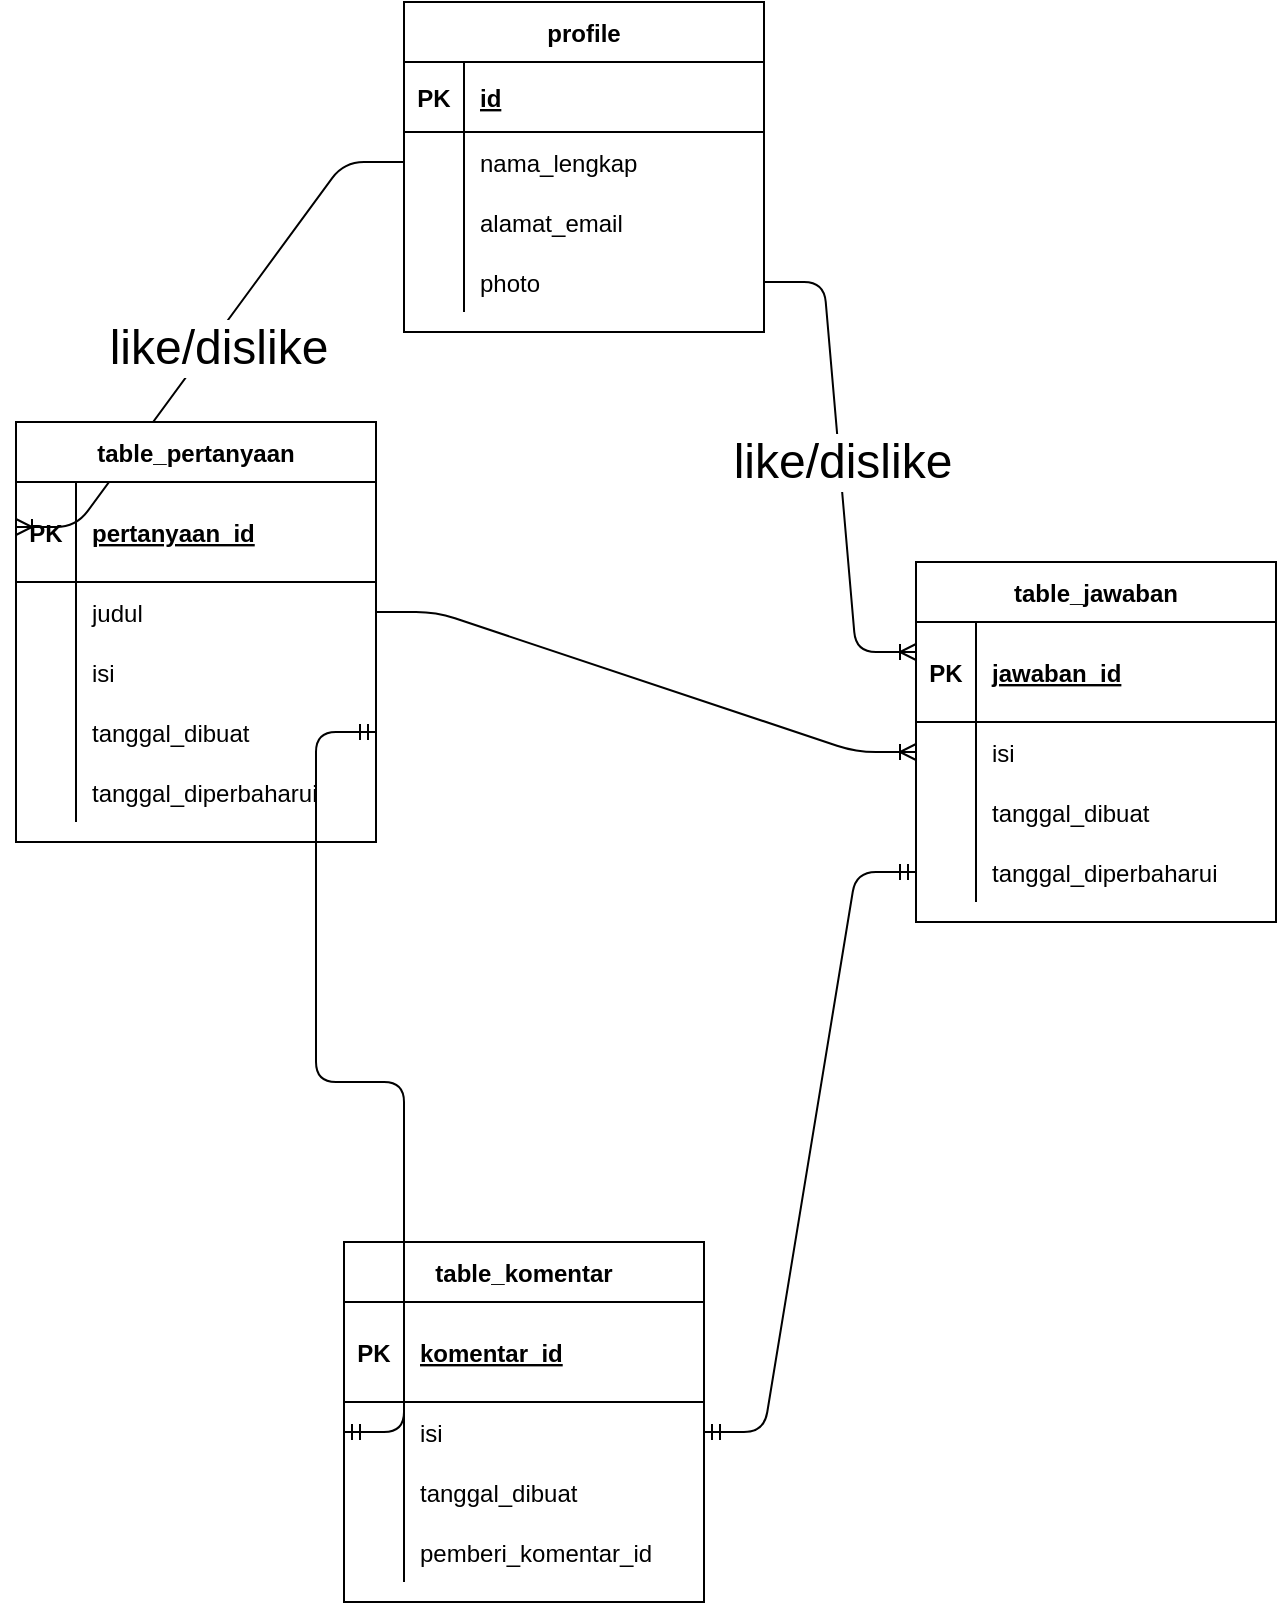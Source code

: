 <mxfile version="13.5.9" type="github">
  <diagram id="feGqwJlz58I1b_uyRda3" name="Page-1">
    <mxGraphModel dx="1291" dy="643" grid="1" gridSize="10" guides="1" tooltips="1" connect="1" arrows="1" fold="1" page="1" pageScale="1" pageWidth="1169" pageHeight="1654" math="0" shadow="0">
      <root>
        <mxCell id="0" />
        <mxCell id="1" parent="0" />
        <mxCell id="ccqW8sLZz8sWvczQwnKs-1" value="" style="edgeStyle=entityRelationEdgeStyle;fontSize=12;html=1;endArrow=ERoneToMany;entryX=0;entryY=0.5;entryDx=0;entryDy=0;exitX=1;exitY=0.5;exitDx=0;exitDy=0;" edge="1" parent="1" source="e8tBY_SiVbahdUhermiw-18" target="e8tBY_SiVbahdUhermiw-5">
          <mxGeometry width="100" height="100" relative="1" as="geometry">
            <mxPoint x="514" y="885" as="sourcePoint" />
            <mxPoint x="614" y="785" as="targetPoint" />
          </mxGeometry>
        </mxCell>
        <mxCell id="e8tBY_SiVbahdUhermiw-465" value="table_komentar" style="shape=table;startSize=30;container=1;collapsible=1;childLayout=tableLayout;fixedRows=1;rowLines=0;fontStyle=1;align=center;resizeLast=1;" parent="1" vertex="1">
          <mxGeometry x="464" y="1000" width="180" height="180" as="geometry" />
        </mxCell>
        <mxCell id="e8tBY_SiVbahdUhermiw-466" value="" style="shape=partialRectangle;collapsible=0;dropTarget=0;pointerEvents=0;fillColor=none;top=0;left=0;bottom=1;right=0;points=[[0,0.5],[1,0.5]];portConstraint=eastwest;" parent="e8tBY_SiVbahdUhermiw-465" vertex="1">
          <mxGeometry y="30" width="180" height="50" as="geometry" />
        </mxCell>
        <mxCell id="e8tBY_SiVbahdUhermiw-467" value="PK" style="shape=partialRectangle;connectable=0;fillColor=none;top=0;left=0;bottom=0;right=0;fontStyle=1;overflow=hidden;" parent="e8tBY_SiVbahdUhermiw-466" vertex="1">
          <mxGeometry width="30" height="50" as="geometry" />
        </mxCell>
        <mxCell id="e8tBY_SiVbahdUhermiw-468" value="komentar_id" style="shape=partialRectangle;connectable=0;fillColor=none;top=0;left=0;bottom=0;right=0;align=left;spacingLeft=6;fontStyle=5;overflow=hidden;" parent="e8tBY_SiVbahdUhermiw-466" vertex="1">
          <mxGeometry x="30" width="150" height="50" as="geometry" />
        </mxCell>
        <mxCell id="e8tBY_SiVbahdUhermiw-469" value="" style="shape=partialRectangle;collapsible=0;dropTarget=0;pointerEvents=0;fillColor=none;top=0;left=0;bottom=0;right=0;points=[[0,0.5],[1,0.5]];portConstraint=eastwest;" parent="e8tBY_SiVbahdUhermiw-465" vertex="1">
          <mxGeometry y="80" width="180" height="30" as="geometry" />
        </mxCell>
        <mxCell id="e8tBY_SiVbahdUhermiw-470" value="" style="shape=partialRectangle;connectable=0;fillColor=none;top=0;left=0;bottom=0;right=0;editable=1;overflow=hidden;" parent="e8tBY_SiVbahdUhermiw-469" vertex="1">
          <mxGeometry width="30" height="30" as="geometry" />
        </mxCell>
        <mxCell id="e8tBY_SiVbahdUhermiw-471" value="isi" style="shape=partialRectangle;connectable=0;fillColor=none;top=0;left=0;bottom=0;right=0;align=left;spacingLeft=6;overflow=hidden;" parent="e8tBY_SiVbahdUhermiw-469" vertex="1">
          <mxGeometry x="30" width="150" height="30" as="geometry" />
        </mxCell>
        <mxCell id="e8tBY_SiVbahdUhermiw-472" value="" style="shape=partialRectangle;collapsible=0;dropTarget=0;pointerEvents=0;fillColor=none;top=0;left=0;bottom=0;right=0;points=[[0,0.5],[1,0.5]];portConstraint=eastwest;" parent="e8tBY_SiVbahdUhermiw-465" vertex="1">
          <mxGeometry y="110" width="180" height="30" as="geometry" />
        </mxCell>
        <mxCell id="e8tBY_SiVbahdUhermiw-473" value="" style="shape=partialRectangle;connectable=0;fillColor=none;top=0;left=0;bottom=0;right=0;editable=1;overflow=hidden;" parent="e8tBY_SiVbahdUhermiw-472" vertex="1">
          <mxGeometry width="30" height="30" as="geometry" />
        </mxCell>
        <mxCell id="e8tBY_SiVbahdUhermiw-474" value="tanggal_dibuat" style="shape=partialRectangle;connectable=0;fillColor=none;top=0;left=0;bottom=0;right=0;align=left;spacingLeft=6;overflow=hidden;" parent="e8tBY_SiVbahdUhermiw-472" vertex="1">
          <mxGeometry x="30" width="150" height="30" as="geometry" />
        </mxCell>
        <mxCell id="e8tBY_SiVbahdUhermiw-475" value="" style="shape=partialRectangle;collapsible=0;dropTarget=0;pointerEvents=0;fillColor=none;top=0;left=0;bottom=0;right=0;points=[[0,0.5],[1,0.5]];portConstraint=eastwest;" parent="e8tBY_SiVbahdUhermiw-465" vertex="1">
          <mxGeometry y="140" width="180" height="30" as="geometry" />
        </mxCell>
        <mxCell id="e8tBY_SiVbahdUhermiw-476" value="" style="shape=partialRectangle;connectable=0;fillColor=none;top=0;left=0;bottom=0;right=0;editable=1;overflow=hidden;" parent="e8tBY_SiVbahdUhermiw-475" vertex="1">
          <mxGeometry width="30" height="30" as="geometry" />
        </mxCell>
        <mxCell id="e8tBY_SiVbahdUhermiw-477" value="pemberi_komentar_id" style="shape=partialRectangle;connectable=0;fillColor=none;top=0;left=0;bottom=0;right=0;align=left;spacingLeft=6;overflow=hidden;" parent="e8tBY_SiVbahdUhermiw-475" vertex="1">
          <mxGeometry x="30" width="150" height="30" as="geometry" />
        </mxCell>
        <mxCell id="ccqW8sLZz8sWvczQwnKs-5" value="" style="edgeStyle=entityRelationEdgeStyle;fontSize=12;html=1;endArrow=ERmandOne;startArrow=ERmandOne;exitX=1;exitY=0.5;exitDx=0;exitDy=0;entryX=0;entryY=0.5;entryDx=0;entryDy=0;" edge="1" parent="1" source="e8tBY_SiVbahdUhermiw-469" target="e8tBY_SiVbahdUhermiw-11">
          <mxGeometry width="100" height="100" relative="1" as="geometry">
            <mxPoint x="680" y="1090" as="sourcePoint" />
            <mxPoint x="780" y="990" as="targetPoint" />
          </mxGeometry>
        </mxCell>
        <mxCell id="ccqW8sLZz8sWvczQwnKs-6" value="" style="edgeStyle=entityRelationEdgeStyle;fontSize=12;html=1;endArrow=ERmandOne;startArrow=ERmandOne;entryX=0;entryY=0.5;entryDx=0;entryDy=0;exitX=1;exitY=0.5;exitDx=0;exitDy=0;" edge="1" parent="1" source="e8tBY_SiVbahdUhermiw-24" target="e8tBY_SiVbahdUhermiw-469">
          <mxGeometry width="100" height="100" relative="1" as="geometry">
            <mxPoint x="330" y="1020" as="sourcePoint" />
            <mxPoint x="430" y="920" as="targetPoint" />
          </mxGeometry>
        </mxCell>
        <mxCell id="ccqW8sLZz8sWvczQwnKs-7" value="" style="edgeStyle=entityRelationEdgeStyle;fontSize=12;html=1;endArrow=ERoneToMany;entryX=0;entryY=0.25;entryDx=0;entryDy=0;exitX=1;exitY=0.5;exitDx=0;exitDy=0;" edge="1" parent="1" source="e8tBY_SiVbahdUhermiw-37" target="e8tBY_SiVbahdUhermiw-1">
          <mxGeometry width="100" height="100" relative="1" as="geometry">
            <mxPoint x="670" y="632.5" as="sourcePoint" />
            <mxPoint x="770" y="532.5" as="targetPoint" />
          </mxGeometry>
        </mxCell>
        <mxCell id="ccqW8sLZz8sWvczQwnKs-8" value="&lt;font style=&quot;font-size: 24px&quot;&gt;like/dislike&lt;/font&gt;" style="edgeLabel;html=1;align=center;verticalAlign=middle;resizable=0;points=[];" vertex="1" connectable="0" parent="ccqW8sLZz8sWvczQwnKs-7">
          <mxGeometry x="-0.025" relative="1" as="geometry">
            <mxPoint x="1" as="offset" />
          </mxGeometry>
        </mxCell>
        <mxCell id="ccqW8sLZz8sWvczQwnKs-9" value="" style="edgeStyle=entityRelationEdgeStyle;fontSize=12;html=1;endArrow=ERoneToMany;entryX=0;entryY=0.25;entryDx=0;entryDy=0;" edge="1" parent="1" source="e8tBY_SiVbahdUhermiw-31" target="e8tBY_SiVbahdUhermiw-14">
          <mxGeometry width="100" height="100" relative="1" as="geometry">
            <mxPoint x="220" y="665" as="sourcePoint" />
            <mxPoint x="320" y="565" as="targetPoint" />
          </mxGeometry>
        </mxCell>
        <mxCell id="ccqW8sLZz8sWvczQwnKs-10" value="&lt;span style=&quot;font-size: 24px&quot;&gt;like/dislike&lt;/span&gt;" style="edgeLabel;html=1;align=center;verticalAlign=middle;resizable=0;points=[];" vertex="1" connectable="0" parent="ccqW8sLZz8sWvczQwnKs-9">
          <mxGeometry x="-0.006" y="4" relative="1" as="geometry">
            <mxPoint as="offset" />
          </mxGeometry>
        </mxCell>
        <mxCell id="e8tBY_SiVbahdUhermiw-27" value="profile" style="shape=table;startSize=30;container=1;collapsible=1;childLayout=tableLayout;fixedRows=1;rowLines=0;fontStyle=1;align=center;resizeLast=1;" parent="1" vertex="1">
          <mxGeometry x="494" y="380" width="180" height="165" as="geometry" />
        </mxCell>
        <mxCell id="e8tBY_SiVbahdUhermiw-28" value="" style="shape=partialRectangle;collapsible=0;dropTarget=0;pointerEvents=0;fillColor=none;top=0;left=0;bottom=1;right=0;points=[[0,0.5],[1,0.5]];portConstraint=eastwest;" parent="e8tBY_SiVbahdUhermiw-27" vertex="1">
          <mxGeometry y="30" width="180" height="35" as="geometry" />
        </mxCell>
        <mxCell id="e8tBY_SiVbahdUhermiw-29" value="PK" style="shape=partialRectangle;connectable=0;fillColor=none;top=0;left=0;bottom=0;right=0;fontStyle=1;overflow=hidden;" parent="e8tBY_SiVbahdUhermiw-28" vertex="1">
          <mxGeometry width="30" height="35" as="geometry" />
        </mxCell>
        <mxCell id="e8tBY_SiVbahdUhermiw-30" value="id" style="shape=partialRectangle;connectable=0;fillColor=none;top=0;left=0;bottom=0;right=0;align=left;spacingLeft=6;fontStyle=5;overflow=hidden;" parent="e8tBY_SiVbahdUhermiw-28" vertex="1">
          <mxGeometry x="30" width="150" height="35" as="geometry" />
        </mxCell>
        <mxCell id="e8tBY_SiVbahdUhermiw-31" value="" style="shape=partialRectangle;collapsible=0;dropTarget=0;pointerEvents=0;fillColor=none;top=0;left=0;bottom=0;right=0;points=[[0,0.5],[1,0.5]];portConstraint=eastwest;" parent="e8tBY_SiVbahdUhermiw-27" vertex="1">
          <mxGeometry y="65" width="180" height="30" as="geometry" />
        </mxCell>
        <mxCell id="e8tBY_SiVbahdUhermiw-32" value="" style="shape=partialRectangle;connectable=0;fillColor=none;top=0;left=0;bottom=0;right=0;editable=1;overflow=hidden;" parent="e8tBY_SiVbahdUhermiw-31" vertex="1">
          <mxGeometry width="30" height="30" as="geometry" />
        </mxCell>
        <mxCell id="e8tBY_SiVbahdUhermiw-33" value="nama_lengkap" style="shape=partialRectangle;connectable=0;fillColor=none;top=0;left=0;bottom=0;right=0;align=left;spacingLeft=6;overflow=hidden;" parent="e8tBY_SiVbahdUhermiw-31" vertex="1">
          <mxGeometry x="30" width="150" height="30" as="geometry" />
        </mxCell>
        <mxCell id="e8tBY_SiVbahdUhermiw-34" value="" style="shape=partialRectangle;collapsible=0;dropTarget=0;pointerEvents=0;fillColor=none;top=0;left=0;bottom=0;right=0;points=[[0,0.5],[1,0.5]];portConstraint=eastwest;" parent="e8tBY_SiVbahdUhermiw-27" vertex="1">
          <mxGeometry y="95" width="180" height="30" as="geometry" />
        </mxCell>
        <mxCell id="e8tBY_SiVbahdUhermiw-35" value="" style="shape=partialRectangle;connectable=0;fillColor=none;top=0;left=0;bottom=0;right=0;editable=1;overflow=hidden;" parent="e8tBY_SiVbahdUhermiw-34" vertex="1">
          <mxGeometry width="30" height="30" as="geometry" />
        </mxCell>
        <mxCell id="e8tBY_SiVbahdUhermiw-36" value="alamat_email" style="shape=partialRectangle;connectable=0;fillColor=none;top=0;left=0;bottom=0;right=0;align=left;spacingLeft=6;overflow=hidden;" parent="e8tBY_SiVbahdUhermiw-34" vertex="1">
          <mxGeometry x="30" width="150" height="30" as="geometry" />
        </mxCell>
        <mxCell id="e8tBY_SiVbahdUhermiw-37" value="" style="shape=partialRectangle;collapsible=0;dropTarget=0;pointerEvents=0;fillColor=none;top=0;left=0;bottom=0;right=0;points=[[0,0.5],[1,0.5]];portConstraint=eastwest;" parent="e8tBY_SiVbahdUhermiw-27" vertex="1">
          <mxGeometry y="125" width="180" height="30" as="geometry" />
        </mxCell>
        <mxCell id="e8tBY_SiVbahdUhermiw-38" value="" style="shape=partialRectangle;connectable=0;fillColor=none;top=0;left=0;bottom=0;right=0;editable=1;overflow=hidden;" parent="e8tBY_SiVbahdUhermiw-37" vertex="1">
          <mxGeometry width="30" height="30" as="geometry" />
        </mxCell>
        <mxCell id="e8tBY_SiVbahdUhermiw-39" value="photo" style="shape=partialRectangle;connectable=0;fillColor=none;top=0;left=0;bottom=0;right=0;align=left;spacingLeft=6;overflow=hidden;" parent="e8tBY_SiVbahdUhermiw-37" vertex="1">
          <mxGeometry x="30" width="150" height="30" as="geometry" />
        </mxCell>
        <mxCell id="e8tBY_SiVbahdUhermiw-14" value="table_pertanyaan" style="shape=table;startSize=30;container=1;collapsible=1;childLayout=tableLayout;fixedRows=1;rowLines=0;fontStyle=1;align=center;resizeLast=1;" parent="1" vertex="1">
          <mxGeometry x="300" y="590" width="180" height="210" as="geometry" />
        </mxCell>
        <mxCell id="e8tBY_SiVbahdUhermiw-15" value="" style="shape=partialRectangle;collapsible=0;dropTarget=0;pointerEvents=0;fillColor=none;top=0;left=0;bottom=1;right=0;points=[[0,0.5],[1,0.5]];portConstraint=eastwest;" parent="e8tBY_SiVbahdUhermiw-14" vertex="1">
          <mxGeometry y="30" width="180" height="50" as="geometry" />
        </mxCell>
        <mxCell id="e8tBY_SiVbahdUhermiw-16" value="PK" style="shape=partialRectangle;connectable=0;fillColor=none;top=0;left=0;bottom=0;right=0;fontStyle=1;overflow=hidden;" parent="e8tBY_SiVbahdUhermiw-15" vertex="1">
          <mxGeometry width="30" height="50" as="geometry" />
        </mxCell>
        <mxCell id="e8tBY_SiVbahdUhermiw-17" value="pertanyaan_id" style="shape=partialRectangle;connectable=0;fillColor=none;top=0;left=0;bottom=0;right=0;align=left;spacingLeft=6;fontStyle=5;overflow=hidden;" parent="e8tBY_SiVbahdUhermiw-15" vertex="1">
          <mxGeometry x="30" width="150" height="50" as="geometry" />
        </mxCell>
        <mxCell id="e8tBY_SiVbahdUhermiw-18" value="" style="shape=partialRectangle;collapsible=0;dropTarget=0;pointerEvents=0;fillColor=none;top=0;left=0;bottom=0;right=0;points=[[0,0.5],[1,0.5]];portConstraint=eastwest;" parent="e8tBY_SiVbahdUhermiw-14" vertex="1">
          <mxGeometry y="80" width="180" height="30" as="geometry" />
        </mxCell>
        <mxCell id="e8tBY_SiVbahdUhermiw-19" value="" style="shape=partialRectangle;connectable=0;fillColor=none;top=0;left=0;bottom=0;right=0;editable=1;overflow=hidden;" parent="e8tBY_SiVbahdUhermiw-18" vertex="1">
          <mxGeometry width="30" height="30" as="geometry" />
        </mxCell>
        <mxCell id="e8tBY_SiVbahdUhermiw-20" value="judul" style="shape=partialRectangle;connectable=0;fillColor=none;top=0;left=0;bottom=0;right=0;align=left;spacingLeft=6;overflow=hidden;" parent="e8tBY_SiVbahdUhermiw-18" vertex="1">
          <mxGeometry x="30" width="150" height="30" as="geometry" />
        </mxCell>
        <mxCell id="e8tBY_SiVbahdUhermiw-21" value="" style="shape=partialRectangle;collapsible=0;dropTarget=0;pointerEvents=0;fillColor=none;top=0;left=0;bottom=0;right=0;points=[[0,0.5],[1,0.5]];portConstraint=eastwest;" parent="e8tBY_SiVbahdUhermiw-14" vertex="1">
          <mxGeometry y="110" width="180" height="30" as="geometry" />
        </mxCell>
        <mxCell id="e8tBY_SiVbahdUhermiw-22" value="" style="shape=partialRectangle;connectable=0;fillColor=none;top=0;left=0;bottom=0;right=0;editable=1;overflow=hidden;" parent="e8tBY_SiVbahdUhermiw-21" vertex="1">
          <mxGeometry width="30" height="30" as="geometry" />
        </mxCell>
        <mxCell id="e8tBY_SiVbahdUhermiw-23" value="isi" style="shape=partialRectangle;connectable=0;fillColor=none;top=0;left=0;bottom=0;right=0;align=left;spacingLeft=6;overflow=hidden;" parent="e8tBY_SiVbahdUhermiw-21" vertex="1">
          <mxGeometry x="30" width="150" height="30" as="geometry" />
        </mxCell>
        <mxCell id="e8tBY_SiVbahdUhermiw-24" value="" style="shape=partialRectangle;collapsible=0;dropTarget=0;pointerEvents=0;fillColor=none;top=0;left=0;bottom=0;right=0;points=[[0,0.5],[1,0.5]];portConstraint=eastwest;" parent="e8tBY_SiVbahdUhermiw-14" vertex="1">
          <mxGeometry y="140" width="180" height="30" as="geometry" />
        </mxCell>
        <mxCell id="e8tBY_SiVbahdUhermiw-25" value="" style="shape=partialRectangle;connectable=0;fillColor=none;top=0;left=0;bottom=0;right=0;editable=1;overflow=hidden;" parent="e8tBY_SiVbahdUhermiw-24" vertex="1">
          <mxGeometry width="30" height="30" as="geometry" />
        </mxCell>
        <mxCell id="e8tBY_SiVbahdUhermiw-26" value="tanggal_dibuat" style="shape=partialRectangle;connectable=0;fillColor=none;top=0;left=0;bottom=0;right=0;align=left;spacingLeft=6;overflow=hidden;" parent="e8tBY_SiVbahdUhermiw-24" vertex="1">
          <mxGeometry x="30" width="150" height="30" as="geometry" />
        </mxCell>
        <mxCell id="e8tBY_SiVbahdUhermiw-462" value="" style="shape=partialRectangle;collapsible=0;dropTarget=0;pointerEvents=0;fillColor=none;top=0;left=0;bottom=0;right=0;points=[[0,0.5],[1,0.5]];portConstraint=eastwest;" parent="e8tBY_SiVbahdUhermiw-14" vertex="1">
          <mxGeometry y="170" width="180" height="30" as="geometry" />
        </mxCell>
        <mxCell id="e8tBY_SiVbahdUhermiw-463" value="" style="shape=partialRectangle;connectable=0;fillColor=none;top=0;left=0;bottom=0;right=0;editable=1;overflow=hidden;" parent="e8tBY_SiVbahdUhermiw-462" vertex="1">
          <mxGeometry width="30" height="30" as="geometry" />
        </mxCell>
        <mxCell id="e8tBY_SiVbahdUhermiw-464" value="tanggal_diperbaharui" style="shape=partialRectangle;connectable=0;fillColor=none;top=0;left=0;bottom=0;right=0;align=left;spacingLeft=6;overflow=hidden;" parent="e8tBY_SiVbahdUhermiw-462" vertex="1">
          <mxGeometry x="30" width="150" height="30" as="geometry" />
        </mxCell>
        <mxCell id="e8tBY_SiVbahdUhermiw-1" value="table_jawaban" style="shape=table;startSize=30;container=1;collapsible=1;childLayout=tableLayout;fixedRows=1;rowLines=0;fontStyle=1;align=center;resizeLast=1;" parent="1" vertex="1">
          <mxGeometry x="750" y="660" width="180" height="180" as="geometry" />
        </mxCell>
        <mxCell id="e8tBY_SiVbahdUhermiw-2" value="" style="shape=partialRectangle;collapsible=0;dropTarget=0;pointerEvents=0;fillColor=none;top=0;left=0;bottom=1;right=0;points=[[0,0.5],[1,0.5]];portConstraint=eastwest;" parent="e8tBY_SiVbahdUhermiw-1" vertex="1">
          <mxGeometry y="30" width="180" height="50" as="geometry" />
        </mxCell>
        <mxCell id="e8tBY_SiVbahdUhermiw-3" value="PK" style="shape=partialRectangle;connectable=0;fillColor=none;top=0;left=0;bottom=0;right=0;fontStyle=1;overflow=hidden;" parent="e8tBY_SiVbahdUhermiw-2" vertex="1">
          <mxGeometry width="30" height="50" as="geometry" />
        </mxCell>
        <mxCell id="e8tBY_SiVbahdUhermiw-4" value="jawaban_id" style="shape=partialRectangle;connectable=0;fillColor=none;top=0;left=0;bottom=0;right=0;align=left;spacingLeft=6;fontStyle=5;overflow=hidden;" parent="e8tBY_SiVbahdUhermiw-2" vertex="1">
          <mxGeometry x="30" width="150" height="50" as="geometry" />
        </mxCell>
        <mxCell id="e8tBY_SiVbahdUhermiw-5" value="" style="shape=partialRectangle;collapsible=0;dropTarget=0;pointerEvents=0;fillColor=none;top=0;left=0;bottom=0;right=0;points=[[0,0.5],[1,0.5]];portConstraint=eastwest;" parent="e8tBY_SiVbahdUhermiw-1" vertex="1">
          <mxGeometry y="80" width="180" height="30" as="geometry" />
        </mxCell>
        <mxCell id="e8tBY_SiVbahdUhermiw-6" value="" style="shape=partialRectangle;connectable=0;fillColor=none;top=0;left=0;bottom=0;right=0;editable=1;overflow=hidden;" parent="e8tBY_SiVbahdUhermiw-5" vertex="1">
          <mxGeometry width="30" height="30" as="geometry" />
        </mxCell>
        <mxCell id="e8tBY_SiVbahdUhermiw-7" value="isi" style="shape=partialRectangle;connectable=0;fillColor=none;top=0;left=0;bottom=0;right=0;align=left;spacingLeft=6;overflow=hidden;" parent="e8tBY_SiVbahdUhermiw-5" vertex="1">
          <mxGeometry x="30" width="150" height="30" as="geometry" />
        </mxCell>
        <mxCell id="e8tBY_SiVbahdUhermiw-8" value="" style="shape=partialRectangle;collapsible=0;dropTarget=0;pointerEvents=0;fillColor=none;top=0;left=0;bottom=0;right=0;points=[[0,0.5],[1,0.5]];portConstraint=eastwest;" parent="e8tBY_SiVbahdUhermiw-1" vertex="1">
          <mxGeometry y="110" width="180" height="30" as="geometry" />
        </mxCell>
        <mxCell id="e8tBY_SiVbahdUhermiw-9" value="" style="shape=partialRectangle;connectable=0;fillColor=none;top=0;left=0;bottom=0;right=0;editable=1;overflow=hidden;" parent="e8tBY_SiVbahdUhermiw-8" vertex="1">
          <mxGeometry width="30" height="30" as="geometry" />
        </mxCell>
        <mxCell id="e8tBY_SiVbahdUhermiw-10" value="tanggal_dibuat" style="shape=partialRectangle;connectable=0;fillColor=none;top=0;left=0;bottom=0;right=0;align=left;spacingLeft=6;overflow=hidden;" parent="e8tBY_SiVbahdUhermiw-8" vertex="1">
          <mxGeometry x="30" width="150" height="30" as="geometry" />
        </mxCell>
        <mxCell id="e8tBY_SiVbahdUhermiw-11" value="" style="shape=partialRectangle;collapsible=0;dropTarget=0;pointerEvents=0;fillColor=none;top=0;left=0;bottom=0;right=0;points=[[0,0.5],[1,0.5]];portConstraint=eastwest;" parent="e8tBY_SiVbahdUhermiw-1" vertex="1">
          <mxGeometry y="140" width="180" height="30" as="geometry" />
        </mxCell>
        <mxCell id="e8tBY_SiVbahdUhermiw-12" value="" style="shape=partialRectangle;connectable=0;fillColor=none;top=0;left=0;bottom=0;right=0;editable=1;overflow=hidden;" parent="e8tBY_SiVbahdUhermiw-11" vertex="1">
          <mxGeometry width="30" height="30" as="geometry" />
        </mxCell>
        <mxCell id="e8tBY_SiVbahdUhermiw-13" value="tanggal_diperbaharui" style="shape=partialRectangle;connectable=0;fillColor=none;top=0;left=0;bottom=0;right=0;align=left;spacingLeft=6;overflow=hidden;" parent="e8tBY_SiVbahdUhermiw-11" vertex="1">
          <mxGeometry x="30" width="150" height="30" as="geometry" />
        </mxCell>
      </root>
    </mxGraphModel>
  </diagram>
</mxfile>
